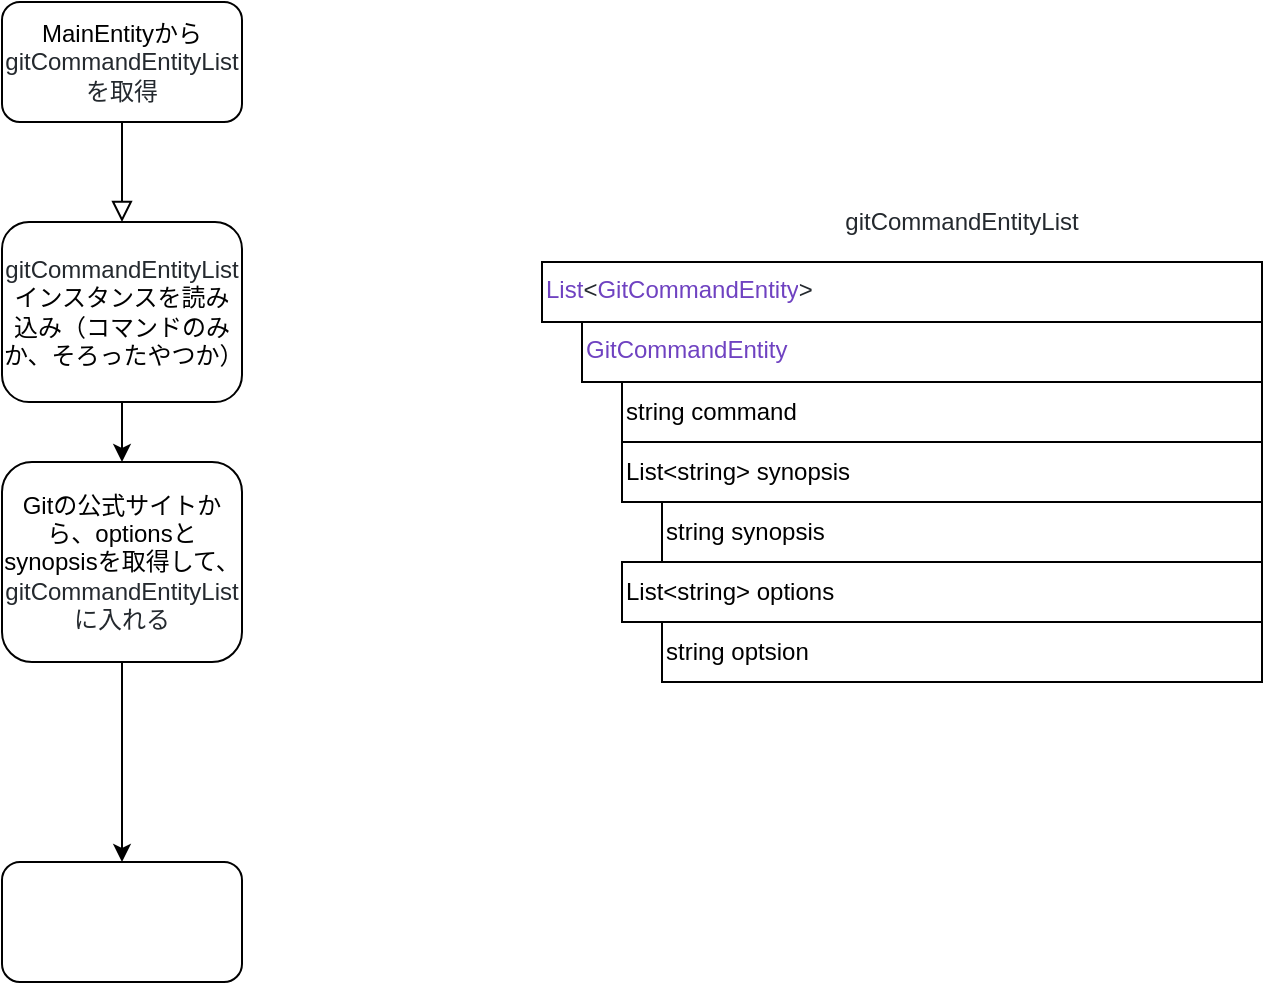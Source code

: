 <mxfile version="13.4.5" type="github">
  <diagram id="C5RBs43oDa-KdzZeNtuy" name="Page-1">
    <mxGraphModel grid="1" shadow="0" math="0" pageHeight="1169" pageWidth="827" pageScale="1" page="1" fold="1" arrows="1" connect="1" tooltips="1" guides="1" gridSize="10" dy="604" dx="1102">
      <root>
        <mxCell id="WIyWlLk6GJQsqaUBKTNV-0" />
        <mxCell id="WIyWlLk6GJQsqaUBKTNV-1" parent="WIyWlLk6GJQsqaUBKTNV-0" />
        <mxCell id="WIyWlLk6GJQsqaUBKTNV-2" value="" parent="WIyWlLk6GJQsqaUBKTNV-1" edge="1" source="WIyWlLk6GJQsqaUBKTNV-3" style="rounded=0;html=1;jettySize=auto;orthogonalLoop=1;fontSize=11;endArrow=block;endFill=0;endSize=8;strokeWidth=1;shadow=0;labelBackgroundColor=none;edgeStyle=orthogonalEdgeStyle;">
          <mxGeometry as="geometry" relative="1">
            <mxPoint as="targetPoint" y="170" x="220" />
          </mxGeometry>
        </mxCell>
        <mxCell id="WIyWlLk6GJQsqaUBKTNV-3" value="MainEntityから&lt;span class=&quot;pl-smi&quot; style=&quot;text-align: left ; color: rgb(36 , 41 , 46) ; text-transform: none ; text-indent: 0px ; letter-spacing: normal ; font-family: , &amp;#34;consolas&amp;#34; , &amp;#34;liberation mono&amp;#34; , &amp;#34;menlo&amp;#34; , monospace ; font-size: 12px ; font-style: normal ; font-variant: normal ; font-weight: 400 ; text-decoration: none ; word-spacing: 0px ; box-sizing: border-box&quot;&gt;gitCommandEntityListを取得&lt;/span&gt;" parent="WIyWlLk6GJQsqaUBKTNV-1" style="rounded=1;whiteSpace=wrap;html=1;fontSize=12;glass=0;strokeWidth=1;shadow=0;" vertex="1">
          <mxGeometry as="geometry" height="60" width="120" y="60" x="160" />
        </mxCell>
        <mxCell id="eOAtrBW3Mt4_9_wZZWKc-8" parent="WIyWlLk6GJQsqaUBKTNV-1" edge="1" target="eOAtrBW3Mt4_9_wZZWKc-6" source="eOAtrBW3Mt4_9_wZZWKc-3" style="edgeStyle=orthogonalEdgeStyle;rounded=0;orthogonalLoop=1;jettySize=auto;html=1;entryX=0.5;entryY=0;entryDx=0;entryDy=0;">
          <mxGeometry as="geometry" relative="1" />
        </mxCell>
        <mxCell id="eOAtrBW3Mt4_9_wZZWKc-3" value="&lt;span class=&quot;pl-smi&quot; style=&quot;text-align: left ; color: rgb(36 , 41 , 46) ; text-transform: none ; text-indent: 0px ; letter-spacing: normal ; font-family: , &amp;#34;consolas&amp;#34; , &amp;#34;liberation mono&amp;#34; , &amp;#34;menlo&amp;#34; , monospace ; font-size: 12px ; font-style: normal ; font-variant: normal ; font-weight: 400 ; text-decoration: none ; word-spacing: 0px ; box-sizing: border-box&quot;&gt;gitCommandEntityList&lt;/span&gt;インスタンスを読み込み（コマンドのみか、そろったやつか）" parent="WIyWlLk6GJQsqaUBKTNV-1" style="rounded=1;whiteSpace=wrap;html=1;" vertex="1">
          <mxGeometry as="geometry" height="90" width="120" y="170" x="160" />
        </mxCell>
        <mxCell id="eOAtrBW3Mt4_9_wZZWKc-7" value="" parent="WIyWlLk6GJQsqaUBKTNV-1" edge="1" target="2" source="eOAtrBW3Mt4_9_wZZWKc-6" style="edgeStyle=orthogonalEdgeStyle;rounded=0;orthogonalLoop=1;jettySize=auto;html=1;">
          <mxGeometry as="geometry" relative="1" />
        </mxCell>
        <mxCell id="eOAtrBW3Mt4_9_wZZWKc-6" value="Gitの公式サイトから、optionsとsynopsisを取得して、&lt;span class=&quot;pl-smi&quot; style=&quot;text-align: left ; color: rgb(36 , 41 , 46) ; text-transform: none ; text-indent: 0px ; letter-spacing: normal ; font-family: &amp;#34;helvetica&amp;#34; ; font-size: 12px ; font-style: normal ; font-variant: normal ; font-weight: 400 ; text-decoration: none ; word-spacing: 0px ; box-sizing: border-box&quot;&gt;gitCommandEntityListに入れる&lt;/span&gt;" parent="WIyWlLk6GJQsqaUBKTNV-1" style="rounded=1;whiteSpace=wrap;html=1;" vertex="1">
          <mxGeometry as="geometry" height="100" width="120" y="290" x="160" />
        </mxCell>
        <mxCell id="2" value="" parent="WIyWlLk6GJQsqaUBKTNV-1" style="whiteSpace=wrap;html=1;rounded=1;" vertex="1">
          <mxGeometry as="geometry" height="60" width="120" y="490" x="160" />
        </mxCell>
        <mxCell id="eOAtrBW3Mt4_9_wZZWKc-9" value="&lt;span class=&quot;pl-en&quot; style=&quot;color: rgb(111, 66, 193); text-transform: none; text-indent: 0px; letter-spacing: normal; font-size: 12px; font-style: normal; font-variant: normal; font-weight: 400; text-decoration: none; word-spacing: 0px; box-sizing: border-box;&quot;&gt;List&lt;/span&gt;&lt;span style=&quot;color: rgb(36, 41, 46); text-transform: none; text-indent: 0px; letter-spacing: normal; text-decoration: none; word-spacing: 0px; display: inline; float: none; overflow-wrap: normal; background-color: rgb(255, 255, 255);&quot;&gt;&amp;lt;&lt;/span&gt;&lt;span class=&quot;pl-en&quot; style=&quot;color: rgb(111, 66, 193); text-transform: none; text-indent: 0px; letter-spacing: normal; font-size: 12px; font-style: normal; font-variant: normal; font-weight: 400; text-decoration: none; word-spacing: 0px; box-sizing: border-box;&quot;&gt;GitCommandEntity&lt;/span&gt;&lt;span style=&quot;color: rgb(36, 41, 46); text-transform: none; text-indent: 0px; letter-spacing: normal; text-decoration: none; word-spacing: 0px; display: inline; float: none; overflow-wrap: normal; background-color: rgb(255, 255, 255);&quot;&gt;&amp;gt;&lt;/span&gt;" parent="WIyWlLk6GJQsqaUBKTNV-1" style="rounded=0;whiteSpace=wrap;html=1;align=left;horizontal=1;verticalAlign=top;" vertex="1">
          <mxGeometry as="geometry" height="30" width="360" y="190" x="430" />
        </mxCell>
        <mxCell id="eOAtrBW3Mt4_9_wZZWKc-10" value="&lt;div&gt;&lt;span style=&#39;color: rgb(36, 41, 46); text-transform: none; text-indent: 0px; letter-spacing: normal; font-family: &quot;helvetica&quot;; font-size: 12px; font-style: normal; font-variant: normal; font-weight: 400; text-decoration: none; word-spacing: 0px; display: inline; float: none; overflow-wrap: normal; background-color: rgb(255, 255, 255);&#39;&gt;&lt;/span&gt;&lt;span class=&quot;pl-en&quot; style=&#39;color: rgb(111 , 66 , 193) ; text-transform: none ; text-indent: 0px ; letter-spacing: normal ; font-family: &quot;helvetica&quot; ; font-size: 12px ; font-style: normal ; font-variant: normal ; font-weight: 400 ; text-decoration: none ; word-spacing: 0px ; box-sizing: border-box&#39;&gt;GitCommandEntity&lt;/span&gt;&lt;span style=&#39;color: rgb(36, 41, 46); text-transform: none; text-indent: 0px; letter-spacing: normal; font-family: &quot;helvetica&quot;; font-size: 12px; font-style: normal; font-variant: normal; font-weight: 400; text-decoration: none; word-spacing: 0px; display: inline; float: none; overflow-wrap: normal; background-color: rgb(255, 255, 255);&#39;&gt;&lt;/span&gt;&lt;/div&gt;" parent="WIyWlLk6GJQsqaUBKTNV-1" style="rounded=0;whiteSpace=wrap;html=1;align=left;verticalAlign=top;" vertex="1">
          <mxGeometry as="geometry" height="30" width="340" y="220" x="450" />
        </mxCell>
        <mxCell id="eOAtrBW3Mt4_9_wZZWKc-12" value="&lt;span class=&quot;pl-smi&quot; style=&quot;text-align: left ; color: rgb(36 , 41 , 46) ; text-transform: none ; text-indent: 0px ; letter-spacing: normal ; font-family: &amp;#34;helvetica&amp;#34; ; font-size: 12px ; font-style: normal ; font-variant: normal ; font-weight: 400 ; text-decoration: none ; word-spacing: 0px ; box-sizing: border-box&quot;&gt;gitCommandEntityList&lt;/span&gt;" parent="WIyWlLk6GJQsqaUBKTNV-1" style="text;html=1;strokeColor=none;fillColor=none;align=center;verticalAlign=middle;whiteSpace=wrap;rounded=0;" vertex="1">
          <mxGeometry as="geometry" height="20" width="140" y="160" x="570" />
        </mxCell>
        <mxCell id="eOAtrBW3Mt4_9_wZZWKc-17" value="string command" parent="WIyWlLk6GJQsqaUBKTNV-1" style="rounded=0;whiteSpace=wrap;html=1;align=left;" vertex="1">
          <mxGeometry as="geometry" height="30" width="320" y="250" x="470" />
        </mxCell>
        <mxCell id="eOAtrBW3Mt4_9_wZZWKc-18" value="List&amp;lt;string&amp;gt; synopsis" parent="WIyWlLk6GJQsqaUBKTNV-1" style="rounded=0;whiteSpace=wrap;html=1;align=left;" vertex="1">
          <mxGeometry as="geometry" height="30" width="320" y="280" x="470" />
        </mxCell>
        <mxCell id="eOAtrBW3Mt4_9_wZZWKc-19" value="List&amp;lt;string&amp;gt; options" parent="WIyWlLk6GJQsqaUBKTNV-1" style="rounded=0;whiteSpace=wrap;html=1;align=left;" vertex="1">
          <mxGeometry as="geometry" height="30" width="320" y="340" x="470" />
        </mxCell>
        <mxCell id="eOAtrBW3Mt4_9_wZZWKc-20" value="string synopsis" parent="WIyWlLk6GJQsqaUBKTNV-1" style="rounded=0;whiteSpace=wrap;html=1;align=left;" vertex="1">
          <mxGeometry as="geometry" height="30" width="300" y="310" x="490" />
        </mxCell>
        <mxCell id="eOAtrBW3Mt4_9_wZZWKc-21" value="string optsion" parent="WIyWlLk6GJQsqaUBKTNV-1" style="rounded=0;whiteSpace=wrap;html=1;align=left;" vertex="1">
          <mxGeometry as="geometry" height="30" width="300" y="370" x="490" />
        </mxCell>
      </root>
    </mxGraphModel>
  </diagram>
</mxfile>

